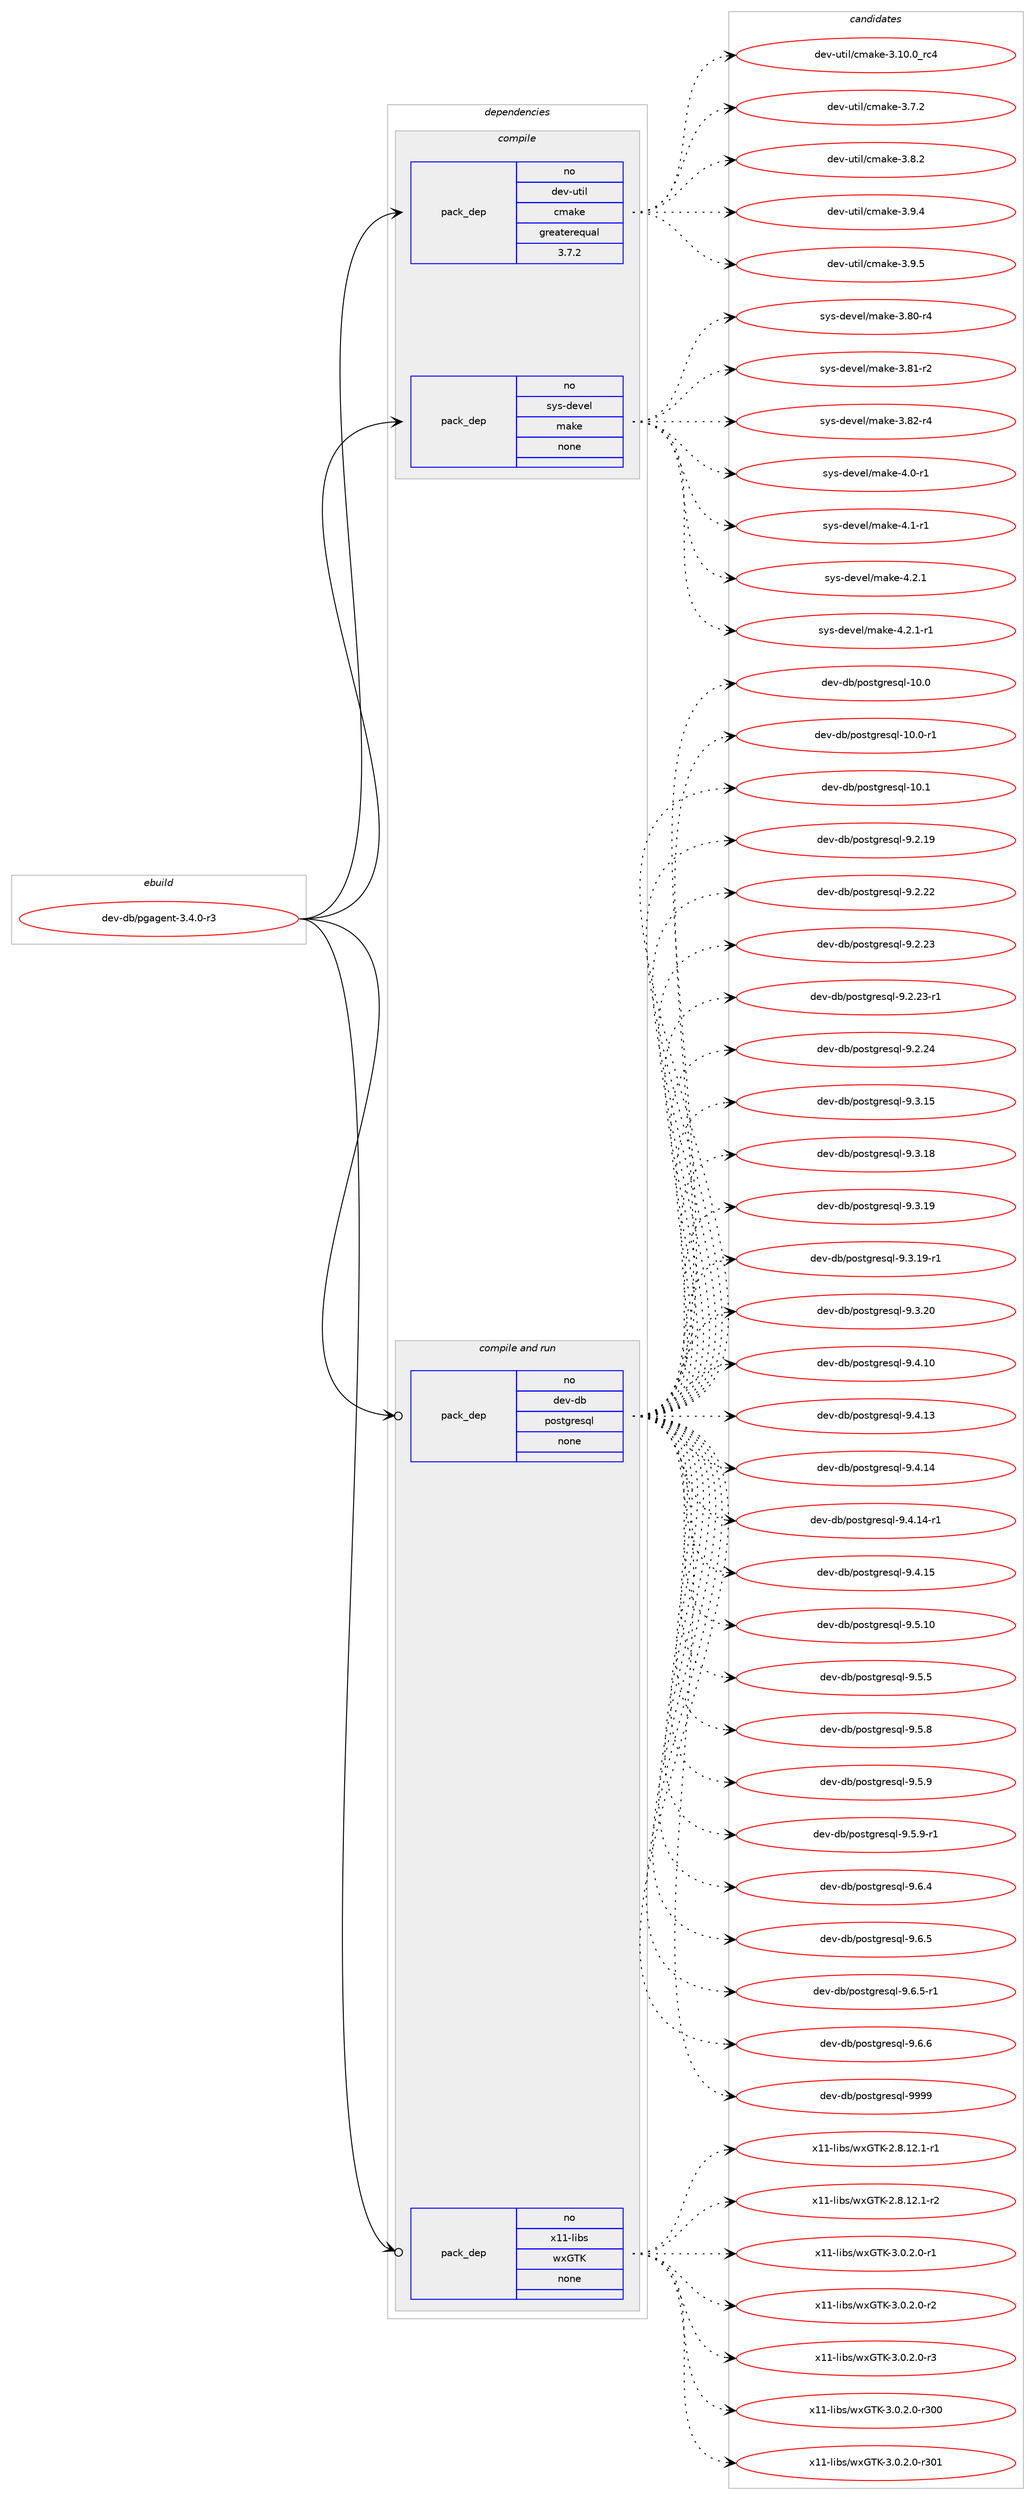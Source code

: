 digraph prolog {

# *************
# Graph options
# *************

newrank=true;
concentrate=true;
compound=true;
graph [rankdir=LR,fontname=Helvetica,fontsize=10,ranksep=1.5];#, ranksep=2.5, nodesep=0.2];
edge  [arrowhead=vee];
node  [fontname=Helvetica,fontsize=10];

# **********
# The ebuild
# **********

subgraph cluster_leftcol {
color=gray;
rank=same;
label=<<i>ebuild</i>>;
id [label="dev-db/pgagent-3.4.0-r3", color=red, width=4, href="../dev-db/pgagent-3.4.0-r3.svg"];
}

# ****************
# The dependencies
# ****************

subgraph cluster_midcol {
color=gray;
label=<<i>dependencies</i>>;
subgraph cluster_compile {
fillcolor="#eeeeee";
style=filled;
label=<<i>compile</i>>;
subgraph pack50633 {
dependency68638 [label=<<TABLE BORDER="0" CELLBORDER="1" CELLSPACING="0" CELLPADDING="4" WIDTH="220"><TR><TD ROWSPAN="6" CELLPADDING="30">pack_dep</TD></TR><TR><TD WIDTH="110">no</TD></TR><TR><TD>dev-util</TD></TR><TR><TD>cmake</TD></TR><TR><TD>greaterequal</TD></TR><TR><TD>3.7.2</TD></TR></TABLE>>, shape=none, color=blue];
}
id:e -> dependency68638:w [weight=20,style="solid",arrowhead="vee"];
subgraph pack50634 {
dependency68639 [label=<<TABLE BORDER="0" CELLBORDER="1" CELLSPACING="0" CELLPADDING="4" WIDTH="220"><TR><TD ROWSPAN="6" CELLPADDING="30">pack_dep</TD></TR><TR><TD WIDTH="110">no</TD></TR><TR><TD>sys-devel</TD></TR><TR><TD>make</TD></TR><TR><TD>none</TD></TR><TR><TD></TD></TR></TABLE>>, shape=none, color=blue];
}
id:e -> dependency68639:w [weight=20,style="solid",arrowhead="vee"];
}
subgraph cluster_compileandrun {
fillcolor="#eeeeee";
style=filled;
label=<<i>compile and run</i>>;
subgraph pack50635 {
dependency68640 [label=<<TABLE BORDER="0" CELLBORDER="1" CELLSPACING="0" CELLPADDING="4" WIDTH="220"><TR><TD ROWSPAN="6" CELLPADDING="30">pack_dep</TD></TR><TR><TD WIDTH="110">no</TD></TR><TR><TD>dev-db</TD></TR><TR><TD>postgresql</TD></TR><TR><TD>none</TD></TR><TR><TD></TD></TR></TABLE>>, shape=none, color=blue];
}
id:e -> dependency68640:w [weight=20,style="solid",arrowhead="odotvee"];
subgraph pack50636 {
dependency68641 [label=<<TABLE BORDER="0" CELLBORDER="1" CELLSPACING="0" CELLPADDING="4" WIDTH="220"><TR><TD ROWSPAN="6" CELLPADDING="30">pack_dep</TD></TR><TR><TD WIDTH="110">no</TD></TR><TR><TD>x11-libs</TD></TR><TR><TD>wxGTK</TD></TR><TR><TD>none</TD></TR><TR><TD></TD></TR></TABLE>>, shape=none, color=blue];
}
id:e -> dependency68641:w [weight=20,style="solid",arrowhead="odotvee"];
}
subgraph cluster_run {
fillcolor="#eeeeee";
style=filled;
label=<<i>run</i>>;
}
}

# **************
# The candidates
# **************

subgraph cluster_choices {
rank=same;
color=gray;
label=<<i>candidates</i>>;

subgraph choice50633 {
color=black;
nodesep=1;
choice1001011184511711610510847991099710710145514649484648951149952 [label="dev-util/cmake-3.10.0_rc4", color=red, width=4,href="../dev-util/cmake-3.10.0_rc4.svg"];
choice10010111845117116105108479910997107101455146554650 [label="dev-util/cmake-3.7.2", color=red, width=4,href="../dev-util/cmake-3.7.2.svg"];
choice10010111845117116105108479910997107101455146564650 [label="dev-util/cmake-3.8.2", color=red, width=4,href="../dev-util/cmake-3.8.2.svg"];
choice10010111845117116105108479910997107101455146574652 [label="dev-util/cmake-3.9.4", color=red, width=4,href="../dev-util/cmake-3.9.4.svg"];
choice10010111845117116105108479910997107101455146574653 [label="dev-util/cmake-3.9.5", color=red, width=4,href="../dev-util/cmake-3.9.5.svg"];
dependency68638:e -> choice1001011184511711610510847991099710710145514649484648951149952:w [style=dotted,weight="100"];
dependency68638:e -> choice10010111845117116105108479910997107101455146554650:w [style=dotted,weight="100"];
dependency68638:e -> choice10010111845117116105108479910997107101455146564650:w [style=dotted,weight="100"];
dependency68638:e -> choice10010111845117116105108479910997107101455146574652:w [style=dotted,weight="100"];
dependency68638:e -> choice10010111845117116105108479910997107101455146574653:w [style=dotted,weight="100"];
}
subgraph choice50634 {
color=black;
nodesep=1;
choice11512111545100101118101108471099710710145514656484511452 [label="sys-devel/make-3.80-r4", color=red, width=4,href="../sys-devel/make-3.80-r4.svg"];
choice11512111545100101118101108471099710710145514656494511450 [label="sys-devel/make-3.81-r2", color=red, width=4,href="../sys-devel/make-3.81-r2.svg"];
choice11512111545100101118101108471099710710145514656504511452 [label="sys-devel/make-3.82-r4", color=red, width=4,href="../sys-devel/make-3.82-r4.svg"];
choice115121115451001011181011084710997107101455246484511449 [label="sys-devel/make-4.0-r1", color=red, width=4,href="../sys-devel/make-4.0-r1.svg"];
choice115121115451001011181011084710997107101455246494511449 [label="sys-devel/make-4.1-r1", color=red, width=4,href="../sys-devel/make-4.1-r1.svg"];
choice115121115451001011181011084710997107101455246504649 [label="sys-devel/make-4.2.1", color=red, width=4,href="../sys-devel/make-4.2.1.svg"];
choice1151211154510010111810110847109971071014552465046494511449 [label="sys-devel/make-4.2.1-r1", color=red, width=4,href="../sys-devel/make-4.2.1-r1.svg"];
dependency68639:e -> choice11512111545100101118101108471099710710145514656484511452:w [style=dotted,weight="100"];
dependency68639:e -> choice11512111545100101118101108471099710710145514656494511450:w [style=dotted,weight="100"];
dependency68639:e -> choice11512111545100101118101108471099710710145514656504511452:w [style=dotted,weight="100"];
dependency68639:e -> choice115121115451001011181011084710997107101455246484511449:w [style=dotted,weight="100"];
dependency68639:e -> choice115121115451001011181011084710997107101455246494511449:w [style=dotted,weight="100"];
dependency68639:e -> choice115121115451001011181011084710997107101455246504649:w [style=dotted,weight="100"];
dependency68639:e -> choice1151211154510010111810110847109971071014552465046494511449:w [style=dotted,weight="100"];
}
subgraph choice50635 {
color=black;
nodesep=1;
choice1001011184510098471121111151161031141011151131084549484648 [label="dev-db/postgresql-10.0", color=red, width=4,href="../dev-db/postgresql-10.0.svg"];
choice10010111845100984711211111511610311410111511310845494846484511449 [label="dev-db/postgresql-10.0-r1", color=red, width=4,href="../dev-db/postgresql-10.0-r1.svg"];
choice1001011184510098471121111151161031141011151131084549484649 [label="dev-db/postgresql-10.1", color=red, width=4,href="../dev-db/postgresql-10.1.svg"];
choice10010111845100984711211111511610311410111511310845574650464957 [label="dev-db/postgresql-9.2.19", color=red, width=4,href="../dev-db/postgresql-9.2.19.svg"];
choice10010111845100984711211111511610311410111511310845574650465050 [label="dev-db/postgresql-9.2.22", color=red, width=4,href="../dev-db/postgresql-9.2.22.svg"];
choice10010111845100984711211111511610311410111511310845574650465051 [label="dev-db/postgresql-9.2.23", color=red, width=4,href="../dev-db/postgresql-9.2.23.svg"];
choice100101118451009847112111115116103114101115113108455746504650514511449 [label="dev-db/postgresql-9.2.23-r1", color=red, width=4,href="../dev-db/postgresql-9.2.23-r1.svg"];
choice10010111845100984711211111511610311410111511310845574650465052 [label="dev-db/postgresql-9.2.24", color=red, width=4,href="../dev-db/postgresql-9.2.24.svg"];
choice10010111845100984711211111511610311410111511310845574651464953 [label="dev-db/postgresql-9.3.15", color=red, width=4,href="../dev-db/postgresql-9.3.15.svg"];
choice10010111845100984711211111511610311410111511310845574651464956 [label="dev-db/postgresql-9.3.18", color=red, width=4,href="../dev-db/postgresql-9.3.18.svg"];
choice10010111845100984711211111511610311410111511310845574651464957 [label="dev-db/postgresql-9.3.19", color=red, width=4,href="../dev-db/postgresql-9.3.19.svg"];
choice100101118451009847112111115116103114101115113108455746514649574511449 [label="dev-db/postgresql-9.3.19-r1", color=red, width=4,href="../dev-db/postgresql-9.3.19-r1.svg"];
choice10010111845100984711211111511610311410111511310845574651465048 [label="dev-db/postgresql-9.3.20", color=red, width=4,href="../dev-db/postgresql-9.3.20.svg"];
choice10010111845100984711211111511610311410111511310845574652464948 [label="dev-db/postgresql-9.4.10", color=red, width=4,href="../dev-db/postgresql-9.4.10.svg"];
choice10010111845100984711211111511610311410111511310845574652464951 [label="dev-db/postgresql-9.4.13", color=red, width=4,href="../dev-db/postgresql-9.4.13.svg"];
choice10010111845100984711211111511610311410111511310845574652464952 [label="dev-db/postgresql-9.4.14", color=red, width=4,href="../dev-db/postgresql-9.4.14.svg"];
choice100101118451009847112111115116103114101115113108455746524649524511449 [label="dev-db/postgresql-9.4.14-r1", color=red, width=4,href="../dev-db/postgresql-9.4.14-r1.svg"];
choice10010111845100984711211111511610311410111511310845574652464953 [label="dev-db/postgresql-9.4.15", color=red, width=4,href="../dev-db/postgresql-9.4.15.svg"];
choice10010111845100984711211111511610311410111511310845574653464948 [label="dev-db/postgresql-9.5.10", color=red, width=4,href="../dev-db/postgresql-9.5.10.svg"];
choice100101118451009847112111115116103114101115113108455746534653 [label="dev-db/postgresql-9.5.5", color=red, width=4,href="../dev-db/postgresql-9.5.5.svg"];
choice100101118451009847112111115116103114101115113108455746534656 [label="dev-db/postgresql-9.5.8", color=red, width=4,href="../dev-db/postgresql-9.5.8.svg"];
choice100101118451009847112111115116103114101115113108455746534657 [label="dev-db/postgresql-9.5.9", color=red, width=4,href="../dev-db/postgresql-9.5.9.svg"];
choice1001011184510098471121111151161031141011151131084557465346574511449 [label="dev-db/postgresql-9.5.9-r1", color=red, width=4,href="../dev-db/postgresql-9.5.9-r1.svg"];
choice100101118451009847112111115116103114101115113108455746544652 [label="dev-db/postgresql-9.6.4", color=red, width=4,href="../dev-db/postgresql-9.6.4.svg"];
choice100101118451009847112111115116103114101115113108455746544653 [label="dev-db/postgresql-9.6.5", color=red, width=4,href="../dev-db/postgresql-9.6.5.svg"];
choice1001011184510098471121111151161031141011151131084557465446534511449 [label="dev-db/postgresql-9.6.5-r1", color=red, width=4,href="../dev-db/postgresql-9.6.5-r1.svg"];
choice100101118451009847112111115116103114101115113108455746544654 [label="dev-db/postgresql-9.6.6", color=red, width=4,href="../dev-db/postgresql-9.6.6.svg"];
choice1001011184510098471121111151161031141011151131084557575757 [label="dev-db/postgresql-9999", color=red, width=4,href="../dev-db/postgresql-9999.svg"];
dependency68640:e -> choice1001011184510098471121111151161031141011151131084549484648:w [style=dotted,weight="100"];
dependency68640:e -> choice10010111845100984711211111511610311410111511310845494846484511449:w [style=dotted,weight="100"];
dependency68640:e -> choice1001011184510098471121111151161031141011151131084549484649:w [style=dotted,weight="100"];
dependency68640:e -> choice10010111845100984711211111511610311410111511310845574650464957:w [style=dotted,weight="100"];
dependency68640:e -> choice10010111845100984711211111511610311410111511310845574650465050:w [style=dotted,weight="100"];
dependency68640:e -> choice10010111845100984711211111511610311410111511310845574650465051:w [style=dotted,weight="100"];
dependency68640:e -> choice100101118451009847112111115116103114101115113108455746504650514511449:w [style=dotted,weight="100"];
dependency68640:e -> choice10010111845100984711211111511610311410111511310845574650465052:w [style=dotted,weight="100"];
dependency68640:e -> choice10010111845100984711211111511610311410111511310845574651464953:w [style=dotted,weight="100"];
dependency68640:e -> choice10010111845100984711211111511610311410111511310845574651464956:w [style=dotted,weight="100"];
dependency68640:e -> choice10010111845100984711211111511610311410111511310845574651464957:w [style=dotted,weight="100"];
dependency68640:e -> choice100101118451009847112111115116103114101115113108455746514649574511449:w [style=dotted,weight="100"];
dependency68640:e -> choice10010111845100984711211111511610311410111511310845574651465048:w [style=dotted,weight="100"];
dependency68640:e -> choice10010111845100984711211111511610311410111511310845574652464948:w [style=dotted,weight="100"];
dependency68640:e -> choice10010111845100984711211111511610311410111511310845574652464951:w [style=dotted,weight="100"];
dependency68640:e -> choice10010111845100984711211111511610311410111511310845574652464952:w [style=dotted,weight="100"];
dependency68640:e -> choice100101118451009847112111115116103114101115113108455746524649524511449:w [style=dotted,weight="100"];
dependency68640:e -> choice10010111845100984711211111511610311410111511310845574652464953:w [style=dotted,weight="100"];
dependency68640:e -> choice10010111845100984711211111511610311410111511310845574653464948:w [style=dotted,weight="100"];
dependency68640:e -> choice100101118451009847112111115116103114101115113108455746534653:w [style=dotted,weight="100"];
dependency68640:e -> choice100101118451009847112111115116103114101115113108455746534656:w [style=dotted,weight="100"];
dependency68640:e -> choice100101118451009847112111115116103114101115113108455746534657:w [style=dotted,weight="100"];
dependency68640:e -> choice1001011184510098471121111151161031141011151131084557465346574511449:w [style=dotted,weight="100"];
dependency68640:e -> choice100101118451009847112111115116103114101115113108455746544652:w [style=dotted,weight="100"];
dependency68640:e -> choice100101118451009847112111115116103114101115113108455746544653:w [style=dotted,weight="100"];
dependency68640:e -> choice1001011184510098471121111151161031141011151131084557465446534511449:w [style=dotted,weight="100"];
dependency68640:e -> choice100101118451009847112111115116103114101115113108455746544654:w [style=dotted,weight="100"];
dependency68640:e -> choice1001011184510098471121111151161031141011151131084557575757:w [style=dotted,weight="100"];
}
subgraph choice50636 {
color=black;
nodesep=1;
choice12049494510810598115471191207184754550465646495046494511449 [label="x11-libs/wxGTK-2.8.12.1-r1", color=red, width=4,href="../x11-libs/wxGTK-2.8.12.1-r1.svg"];
choice12049494510810598115471191207184754550465646495046494511450 [label="x11-libs/wxGTK-2.8.12.1-r2", color=red, width=4,href="../x11-libs/wxGTK-2.8.12.1-r2.svg"];
choice120494945108105981154711912071847545514648465046484511449 [label="x11-libs/wxGTK-3.0.2.0-r1", color=red, width=4,href="../x11-libs/wxGTK-3.0.2.0-r1.svg"];
choice120494945108105981154711912071847545514648465046484511450 [label="x11-libs/wxGTK-3.0.2.0-r2", color=red, width=4,href="../x11-libs/wxGTK-3.0.2.0-r2.svg"];
choice120494945108105981154711912071847545514648465046484511451 [label="x11-libs/wxGTK-3.0.2.0-r3", color=red, width=4,href="../x11-libs/wxGTK-3.0.2.0-r3.svg"];
choice1204949451081059811547119120718475455146484650464845114514848 [label="x11-libs/wxGTK-3.0.2.0-r300", color=red, width=4,href="../x11-libs/wxGTK-3.0.2.0-r300.svg"];
choice1204949451081059811547119120718475455146484650464845114514849 [label="x11-libs/wxGTK-3.0.2.0-r301", color=red, width=4,href="../x11-libs/wxGTK-3.0.2.0-r301.svg"];
dependency68641:e -> choice12049494510810598115471191207184754550465646495046494511449:w [style=dotted,weight="100"];
dependency68641:e -> choice12049494510810598115471191207184754550465646495046494511450:w [style=dotted,weight="100"];
dependency68641:e -> choice120494945108105981154711912071847545514648465046484511449:w [style=dotted,weight="100"];
dependency68641:e -> choice120494945108105981154711912071847545514648465046484511450:w [style=dotted,weight="100"];
dependency68641:e -> choice120494945108105981154711912071847545514648465046484511451:w [style=dotted,weight="100"];
dependency68641:e -> choice1204949451081059811547119120718475455146484650464845114514848:w [style=dotted,weight="100"];
dependency68641:e -> choice1204949451081059811547119120718475455146484650464845114514849:w [style=dotted,weight="100"];
}
}

}
